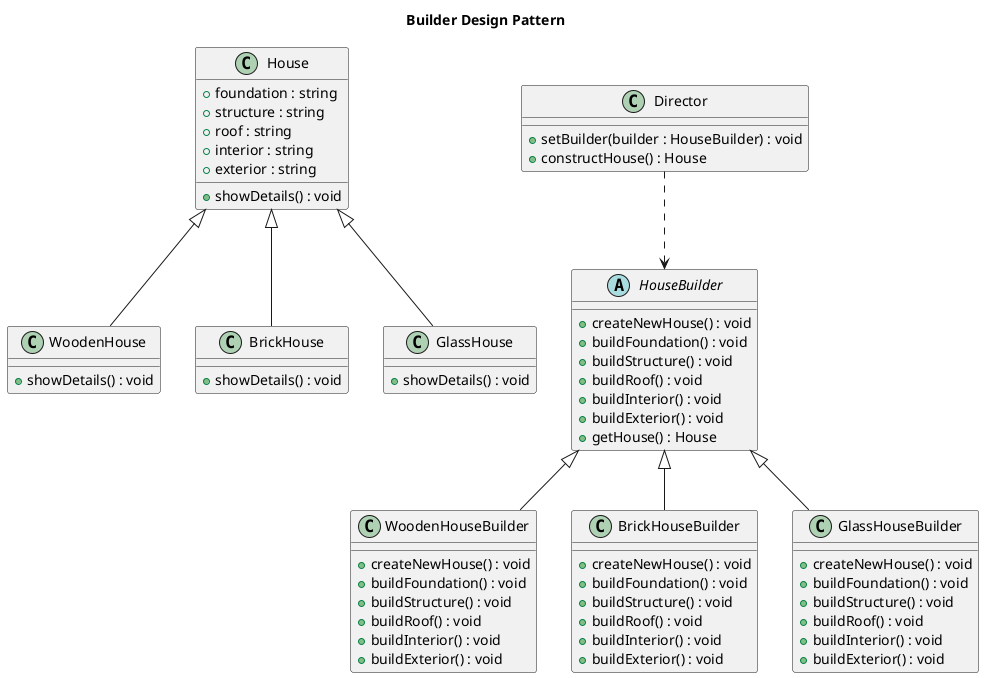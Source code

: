 @startuml
title Builder Design Pattern

class House {
    + foundation : string
    + structure : string
    + roof : string
    + interior : string
    + exterior : string
    + showDetails() : void
}

class WoodenHouse {
    + showDetails() : void
}

class BrickHouse {
    + showDetails() : void
}

class GlassHouse {
    + showDetails() : void
}

House <|-- WoodenHouse
House <|-- BrickHouse
House <|-- GlassHouse

abstract class HouseBuilder {
    + createNewHouse() : void
    + buildFoundation() : void
    + buildStructure() : void
    + buildRoof() : void
    + buildInterior() : void
    + buildExterior() : void
    + getHouse() : House
}

class WoodenHouseBuilder {
    + createNewHouse() : void
    + buildFoundation() : void
    + buildStructure() : void
    + buildRoof() : void
    + buildInterior() : void
    + buildExterior() : void
}

class BrickHouseBuilder {
    + createNewHouse() : void
    + buildFoundation() : void
    + buildStructure() : void
    + buildRoof() : void
    + buildInterior() : void
    + buildExterior() : void
}

class GlassHouseBuilder {
    + createNewHouse() : void
    + buildFoundation() : void
    + buildStructure() : void
    + buildRoof() : void
    + buildInterior() : void
    + buildExterior() : void
}

HouseBuilder <|-- WoodenHouseBuilder
HouseBuilder <|-- BrickHouseBuilder
HouseBuilder <|-- GlassHouseBuilder

class Director {
    + setBuilder(builder : HouseBuilder) : void
    + constructHouse() : House
}

Director ..> HouseBuilder

@enduml